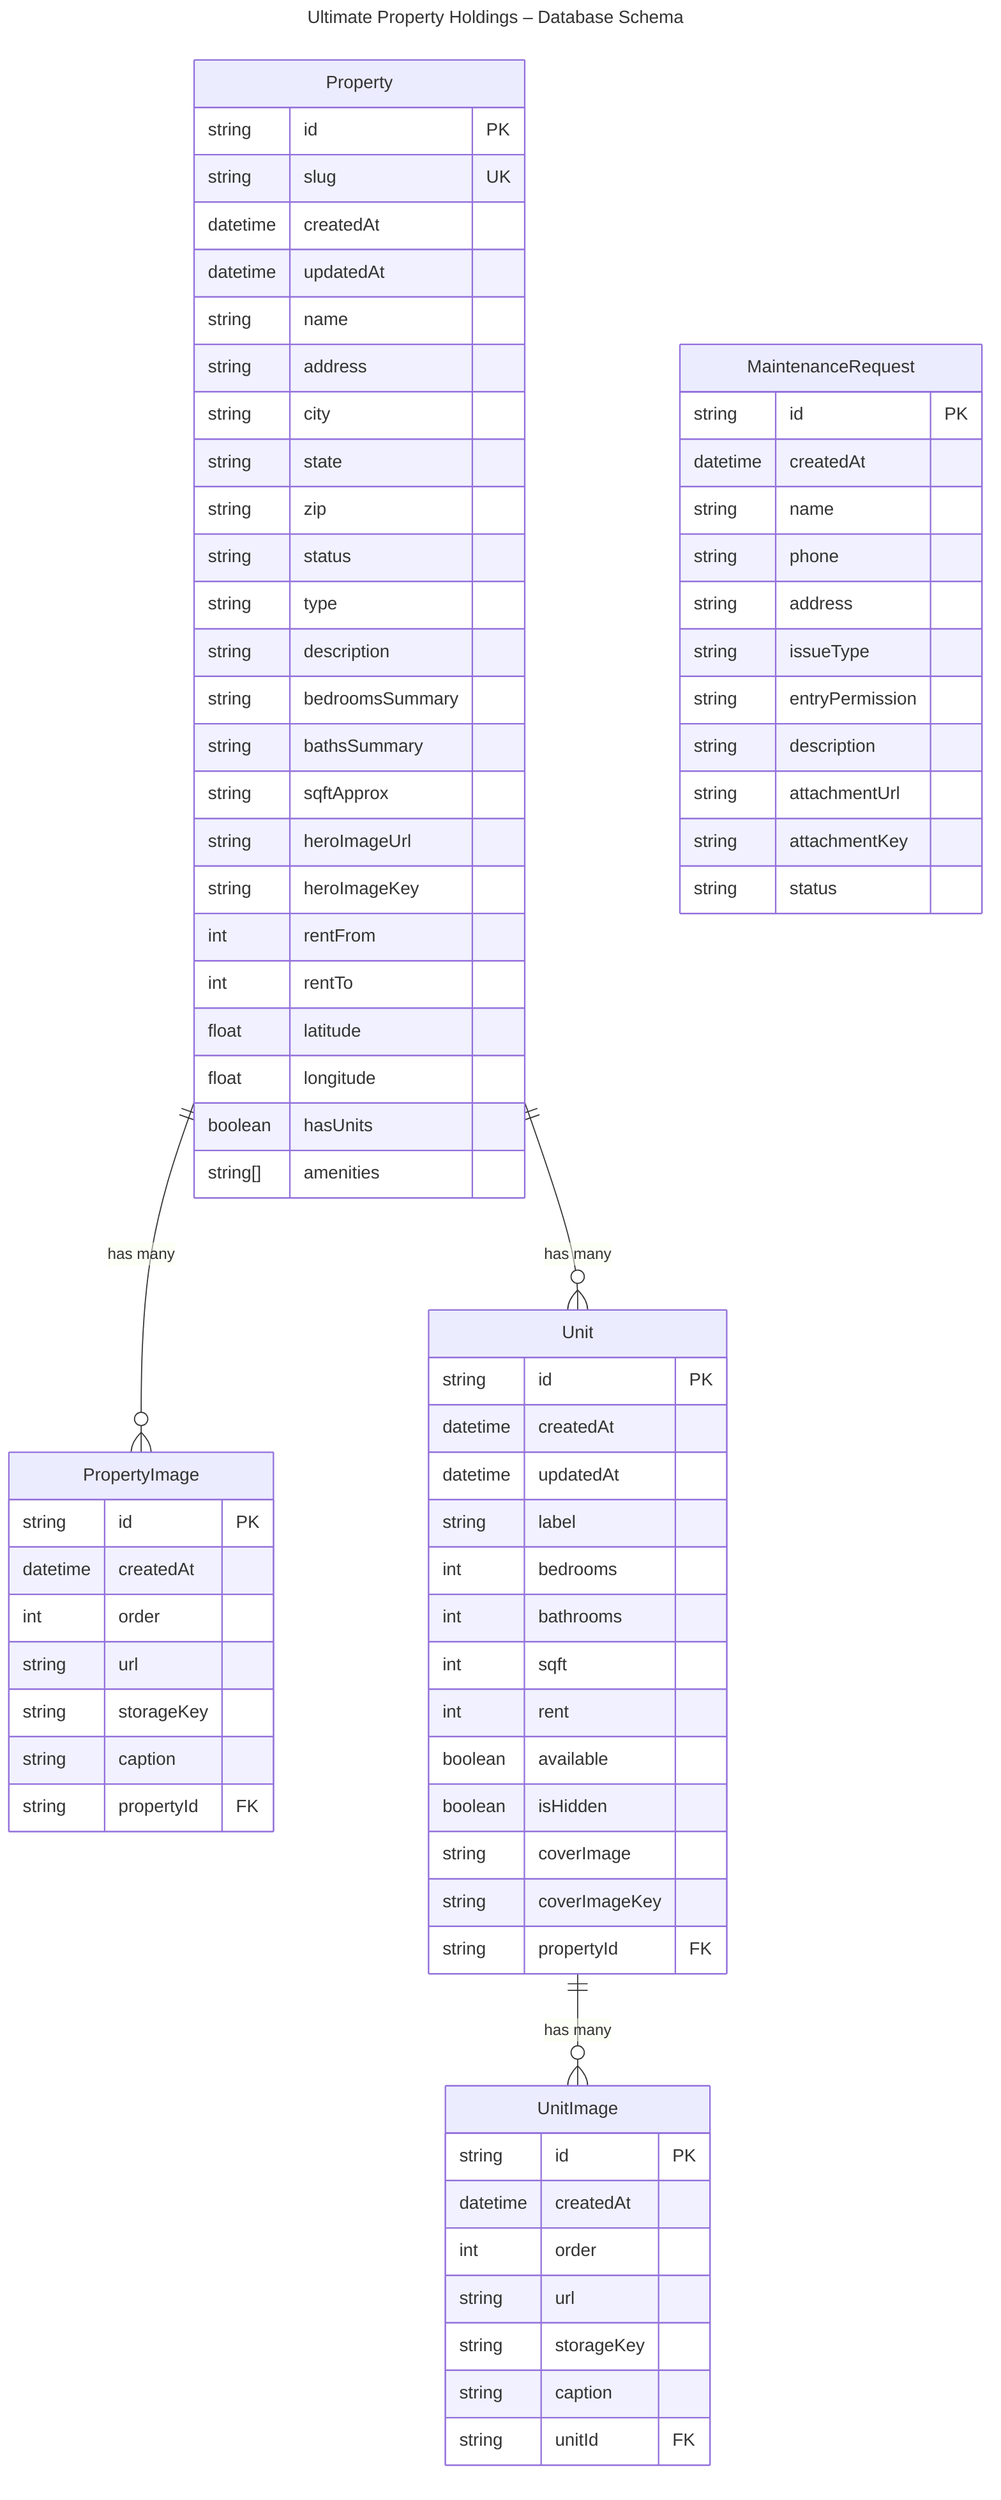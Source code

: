 ---
title: Ultimate Property Holdings – Database Schema
---
erDiagram
  Property {
    string id PK
    string slug UK
    datetime createdAt
    datetime updatedAt
    string name
    string address
    string city
    string state
    string zip
    string status
    string type
    string description
    string bedroomsSummary
    string bathsSummary
    string sqftApprox
    string heroImageUrl
    string heroImageKey
    int rentFrom
    int rentTo
    float latitude
    float longitude
    boolean hasUnits
    string[] amenities
  }

  PropertyImage {
    string id PK
    datetime createdAt
    int order
    string url
    string storageKey
    string caption
    string propertyId FK
  }

  Unit {
    string id PK
    datetime createdAt
    datetime updatedAt
    string label
    int bedrooms
    int bathrooms
    int sqft
    int rent
    boolean available
    boolean isHidden
    string coverImage
    string coverImageKey
    string propertyId FK
  }

  UnitImage {
    string id PK
    datetime createdAt
    int order
    string url
    string storageKey
    string caption
    string unitId FK
  }

  MaintenanceRequest {
    string id PK
    datetime createdAt
    string name
    string phone
    string address
    string issueType
    string entryPermission
    string description
    string attachmentUrl
    string attachmentKey
    string status
  }

  Property ||--o{ PropertyImage : "has many"
  Property ||--o{ Unit : "has many"
  Unit ||--o{ UnitImage : "has many"